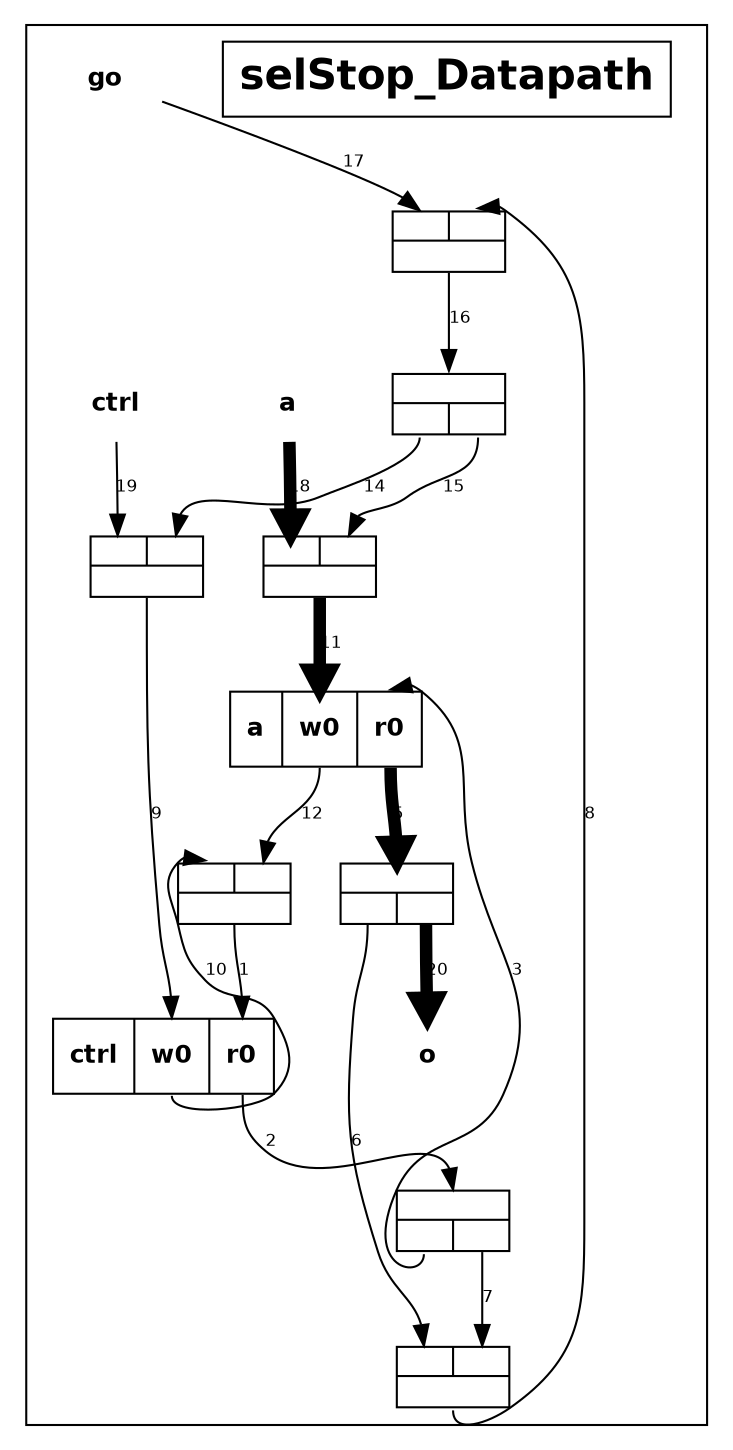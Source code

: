 digraph selStop_Datapath {
  outputorder="edgesfirst";
  size="7.086614173228347,10.236220472440946";
  ratio="2.0"
  subgraph cluster_selStop_Datapath {
    edge [fontsize="8", fontname="Helvetica", labelfontname="Helvetica", labelfontsize="8", arrowhead="normal"];
    node [fontsize="12", fontname="Helvetica-Bold", shape="box"];
    title [label="selStop_Datapath", fontsize="20"];
    port0 [portref="0", label="go", style="bold", shape="none"];
    port1 [portref="1", label="a", style="bold", shape="none"];
    port2 [portref="2", label="ctrl", style="bold", shape="none"];
    port3 [portref="3", label="o", style="bold", shape="none"];
    comp2 [compref="2", label="{{<i>}|{<o0>|<o1>}}", height="0.4", fontsize="2", nojustify="true", shape="record"];
    comp3 [compref="3", label="{{<i0>|<i1>}|{<o>}}", height="0.4", fontsize="2", nojustify="true", shape="record"];
    comp4 [compref="4", label="ctrl|<w0>w0|<r0>r0", shape="record"];
    comp5 [compref="5", label="a|<w0>w0|<r0>r0", shape="record"];
    comp6 [compref="6", label="{{<i0>|<i1>}|{<o>}}", height="0.4", fontsize="2", nojustify="true", shape="record"];
    comp7 [compref="7", label="{{<i>}|{<o0>|<o1>}}", height="0.4", fontsize="2", nojustify="true", shape="record"];
    comp9 [compref="9", label="{{<i0>|<i1>}|{<o>}}", height="0.4", fontsize="2", nojustify="true", shape="record"];
    comp10 [compref="10", label="{{<i0>|<i1>}|{<o>}}", height="0.4", fontsize="2", nojustify="true", shape="record"];
    comp11 [compref="11", label="{{<i0>|<i1>}|{<o>}}", height="0.4", fontsize="2", nojustify="true", shape="record"];
    comp12 [compref="12", label="{{<i>}|{<o0>|<o1>}}", height="0.4", fontsize="2", nojustify="true", shape="record"]
    comp6:o:s -> comp4:r0:n [linkref="1", label="1", penwidth="1", weight="1"];
    comp4:r0:s -> comp2:i:n [linkref="2", label="2", penwidth="1", weight="1"];
    comp2:o0:s -> comp5:r0:n [linkref="3", label="3", penwidth="1", weight="1"];
    comp5:r0:s -> comp12:i:n [linkref="5", label="5", penwidth="6", weight="6"];
    comp12:o0:s -> comp3:i0:n [linkref="6", label="6", penwidth="1", weight="1"];
    comp2:o1:s -> comp3:i1:n [linkref="7", label="7", penwidth="1", weight="1"];
    comp3:o:s -> comp9:i1:n [linkref="8", label="8", penwidth="1", weight="1"];
    comp11:o:s -> comp4:w0:n [linkref="9", label="9", penwidth="1", weight="1"];
    comp4:w0:s -> comp6:i0:n [linkref="10", label="10", penwidth="1", weight="1"];
    comp10:o:s -> comp5:w0:n [linkref="11", label="11", penwidth="6", weight="6"];
    comp5:w0:s -> comp6:i1:n [linkref="12", label="12", penwidth="1", weight="1"];
    comp7:o0:s -> comp11:i1:n [linkref="14", label="14", penwidth="1", weight="1"];
    comp7:o1:s -> comp10:i1:n [linkref="15", label="15", penwidth="1", weight="1"];
    comp9:o:s -> comp7:i:n [linkref="16", label="16", penwidth="1", weight="1"];
    port0 -> comp9:i0:n [linkref="17", label="17", penwidth="1", weight="1"];
    port1 -> comp10:i0:n [linkref="18", label="18", penwidth="6", weight="6"];
    port2 -> comp11:i0:n [linkref="19", label="19", penwidth="1", weight="1"];
    comp12:o1:s -> port3 [linkref="20", label="20", penwidth="6", weight="6"]
  }
}
